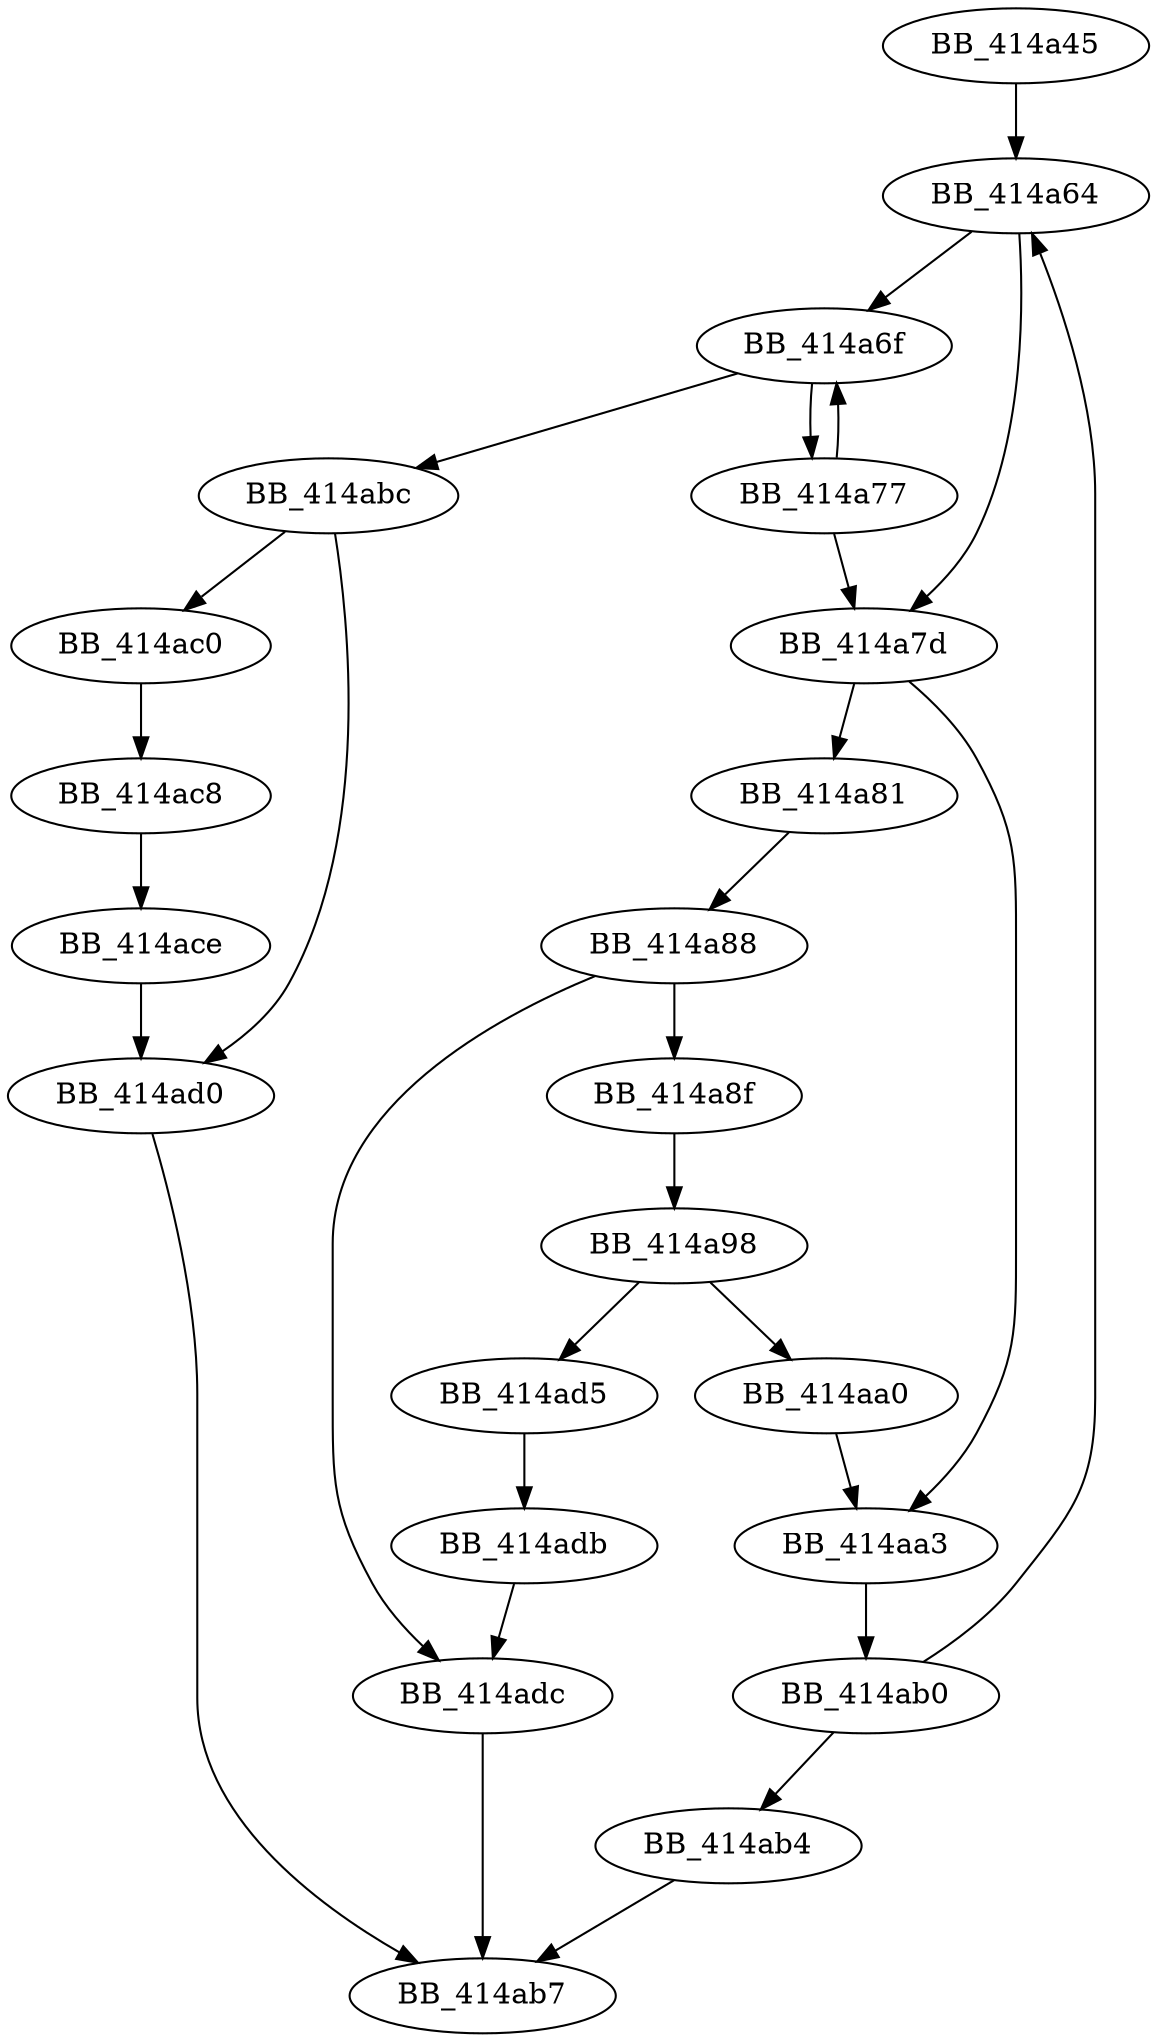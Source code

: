 DiGraph __GetLocaleForCP{
BB_414a45->BB_414a64
BB_414a64->BB_414a6f
BB_414a64->BB_414a7d
BB_414a6f->BB_414a77
BB_414a6f->BB_414abc
BB_414a77->BB_414a6f
BB_414a77->BB_414a7d
BB_414a7d->BB_414a81
BB_414a7d->BB_414aa3
BB_414a81->BB_414a88
BB_414a88->BB_414a8f
BB_414a88->BB_414adc
BB_414a8f->BB_414a98
BB_414a98->BB_414aa0
BB_414a98->BB_414ad5
BB_414aa0->BB_414aa3
BB_414aa3->BB_414ab0
BB_414ab0->BB_414a64
BB_414ab0->BB_414ab4
BB_414ab4->BB_414ab7
BB_414abc->BB_414ac0
BB_414abc->BB_414ad0
BB_414ac0->BB_414ac8
BB_414ac8->BB_414ace
BB_414ace->BB_414ad0
BB_414ad0->BB_414ab7
BB_414ad5->BB_414adb
BB_414adb->BB_414adc
BB_414adc->BB_414ab7
}
